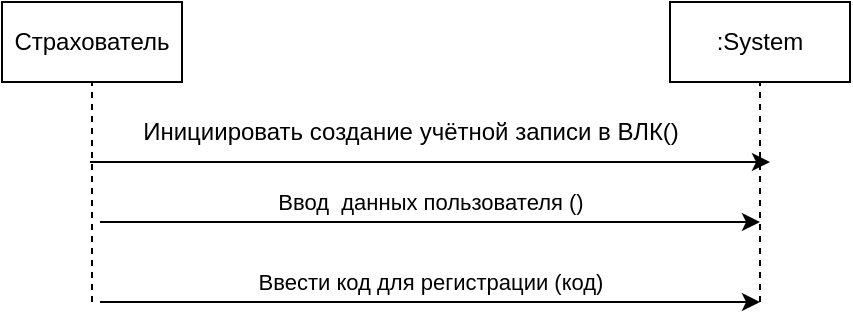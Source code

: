 <mxfile version="23.1.5" type="embed" pages="10">
  <diagram name="Создание учётной записи в ВЛК" id="D1DBwT71Y2lzGkE738fn">
    <mxGraphModel dx="872" dy="580" grid="1" gridSize="10" guides="1" tooltips="1" connect="1" arrows="1" fold="1" page="1" pageScale="1" pageWidth="827" pageHeight="1169" math="0" shadow="0">
      <root>
        <mxCell id="0" />
        <mxCell id="1" parent="0" />
        <mxCell id="9K1m9MfRZ--dqQKNKmwH-1" value="Страхователь" style="rounded=0;whiteSpace=wrap;html=1;" parent="1" vertex="1">
          <mxGeometry x="156" y="210" width="90" height="40" as="geometry" />
        </mxCell>
        <mxCell id="9K1m9MfRZ--dqQKNKmwH-3" value=":System" style="rounded=0;whiteSpace=wrap;html=1;" parent="1" vertex="1">
          <mxGeometry x="490" y="210" width="90" height="40" as="geometry" />
        </mxCell>
        <mxCell id="9K1m9MfRZ--dqQKNKmwH-4" value="" style="endArrow=none;dashed=1;html=1;rounded=0;entryX=0.5;entryY=1;entryDx=0;entryDy=0;" parent="1" target="9K1m9MfRZ--dqQKNKmwH-1" edge="1">
          <mxGeometry width="50" height="50" relative="1" as="geometry">
            <mxPoint x="201" y="360" as="sourcePoint" />
            <mxPoint x="160" y="380" as="targetPoint" />
          </mxGeometry>
        </mxCell>
        <mxCell id="9K1m9MfRZ--dqQKNKmwH-5" value="" style="endArrow=none;dashed=1;html=1;rounded=0;entryX=0.5;entryY=1;entryDx=0;entryDy=0;" parent="1" target="9K1m9MfRZ--dqQKNKmwH-3" edge="1">
          <mxGeometry width="50" height="50" relative="1" as="geometry">
            <mxPoint x="535" y="360" as="sourcePoint" />
            <mxPoint x="318" y="260" as="targetPoint" />
          </mxGeometry>
        </mxCell>
        <mxCell id="9K1m9MfRZ--dqQKNKmwH-6" value="" style="endArrow=classic;html=1;rounded=0;" parent="1" edge="1">
          <mxGeometry width="50" height="50" relative="1" as="geometry">
            <mxPoint x="200" y="290" as="sourcePoint" />
            <mxPoint x="540" y="290" as="targetPoint" />
          </mxGeometry>
        </mxCell>
        <mxCell id="9K1m9MfRZ--dqQKNKmwH-8" value="Инициировать создание учётной записи в ВЛК()" style="text;html=1;align=center;verticalAlign=middle;resizable=0;points=[];autosize=1;strokeColor=none;fillColor=none;" parent="1" vertex="1">
          <mxGeometry x="215" y="260" width="290" height="30" as="geometry" />
        </mxCell>
        <mxCell id="9K1m9MfRZ--dqQKNKmwH-11" value="" style="endArrow=classic;html=1;rounded=0;" parent="1" edge="1">
          <mxGeometry width="50" height="50" relative="1" as="geometry">
            <mxPoint x="205" y="320" as="sourcePoint" />
            <mxPoint x="535" y="320" as="targetPoint" />
          </mxGeometry>
        </mxCell>
        <mxCell id="9K1m9MfRZ--dqQKNKmwH-13" value="Ввод&amp;nbsp; данных пользователя ()" style="edgeLabel;html=1;align=center;verticalAlign=middle;resizable=0;points=[];" parent="9K1m9MfRZ--dqQKNKmwH-11" vertex="1" connectable="0">
          <mxGeometry x="-0.188" y="-1" relative="1" as="geometry">
            <mxPoint x="31" y="-11" as="offset" />
          </mxGeometry>
        </mxCell>
        <mxCell id="9K1m9MfRZ--dqQKNKmwH-16" value="" style="endArrow=classic;html=1;rounded=0;" parent="1" edge="1">
          <mxGeometry width="50" height="50" relative="1" as="geometry">
            <mxPoint x="205" y="360" as="sourcePoint" />
            <mxPoint x="535" y="360" as="targetPoint" />
          </mxGeometry>
        </mxCell>
        <mxCell id="9K1m9MfRZ--dqQKNKmwH-17" value="Ввести код для регистрации (код)" style="edgeLabel;html=1;align=center;verticalAlign=middle;resizable=0;points=[];" parent="9K1m9MfRZ--dqQKNKmwH-16" vertex="1" connectable="0">
          <mxGeometry x="-0.388" y="3" relative="1" as="geometry">
            <mxPoint x="64" y="-7" as="offset" />
          </mxGeometry>
        </mxCell>
      </root>
    </mxGraphModel>
  </diagram>
  <diagram id="n8gFC1q1S-uwzJMa5nHl" name="Авторизация в ВЛК">
    <mxGraphModel dx="872" dy="580" grid="1" gridSize="10" guides="1" tooltips="1" connect="1" arrows="1" fold="1" page="1" pageScale="1" pageWidth="850" pageHeight="1100" math="0" shadow="0">
      <root>
        <mxCell id="0" />
        <mxCell id="1" parent="0" />
        <mxCell id="sMn4GsaQ2AjU46EW3NR0-1" value="Страхователь" style="rounded=0;whiteSpace=wrap;html=1;fontFamily=Times New Roman;fontSize=22;" parent="1" vertex="1">
          <mxGeometry x="4" y="3" width="154" height="79" as="geometry" />
        </mxCell>
        <mxCell id="sMn4GsaQ2AjU46EW3NR0-2" value=":System" style="rounded=0;whiteSpace=wrap;html=1;fontFamily=Times New Roman;fontSize=22;" parent="1" vertex="1">
          <mxGeometry x="335" y="3" width="154" height="79" as="geometry" />
        </mxCell>
        <mxCell id="sMn4GsaQ2AjU46EW3NR0-3" value="" style="endArrow=none;html=1;rounded=0;fontSize=12;startSize=8;endSize=8;curved=1;entryX=0.5;entryY=1;entryDx=0;entryDy=0;" parent="1" target="sMn4GsaQ2AjU46EW3NR0-1" edge="1">
          <mxGeometry width="50" height="50" relative="1" as="geometry">
            <mxPoint x="81" y="130" as="sourcePoint" />
            <mxPoint x="115" y="260" as="targetPoint" />
          </mxGeometry>
        </mxCell>
        <mxCell id="sMn4GsaQ2AjU46EW3NR0-4" value="" style="endArrow=none;html=1;rounded=0;fontSize=12;startSize=8;endSize=8;curved=1;entryX=0.5;entryY=1;entryDx=0;entryDy=0;" parent="1" target="sMn4GsaQ2AjU46EW3NR0-2" edge="1">
          <mxGeometry width="50" height="50" relative="1" as="geometry">
            <mxPoint x="412" y="130" as="sourcePoint" />
            <mxPoint x="314" y="345" as="targetPoint" />
          </mxGeometry>
        </mxCell>
        <mxCell id="sMn4GsaQ2AjU46EW3NR0-5" value="" style="endArrow=classic;html=1;rounded=0;fontSize=12;startSize=8;endSize=8;curved=1;" parent="1" edge="1">
          <mxGeometry width="50" height="50" relative="1" as="geometry">
            <mxPoint x="83" y="132" as="sourcePoint" />
            <mxPoint x="411" y="132" as="targetPoint" />
          </mxGeometry>
        </mxCell>
        <mxCell id="sMn4GsaQ2AjU46EW3NR0-6" value="Запрос на авторизацию(логин, пароль)" style="text;html=1;align=center;verticalAlign=middle;whiteSpace=wrap;rounded=0;fontSize=16;" parent="1" vertex="1">
          <mxGeometry x="100" y="104" width="300" height="30" as="geometry" />
        </mxCell>
      </root>
    </mxGraphModel>
  </diagram>
  <diagram id="InL3o0xp27hNIFQzQBOA" name="Изменение почты или номера телефона">
    <mxGraphModel dx="1112" dy="580" grid="1" gridSize="10" guides="1" tooltips="1" connect="1" arrows="1" fold="1" page="1" pageScale="1" pageWidth="850" pageHeight="1100" math="0" shadow="0">
      <root>
        <mxCell id="0" />
        <mxCell id="1" parent="0" />
        <mxCell id="pcYTjJDca1jrbeCu4Dm2-1" value="Страхователь" style="rounded=0;whiteSpace=wrap;html=1;fontFamily=Times New Roman;fontSize=22;" vertex="1" parent="1">
          <mxGeometry x="14" y="13" width="154" height="79" as="geometry" />
        </mxCell>
        <mxCell id="pcYTjJDca1jrbeCu4Dm2-2" value=":System" style="rounded=0;whiteSpace=wrap;html=1;fontFamily=Times New Roman;fontSize=22;" vertex="1" parent="1">
          <mxGeometry x="345" y="13" width="154" height="79" as="geometry" />
        </mxCell>
        <mxCell id="pcYTjJDca1jrbeCu4Dm2-3" value="" style="endArrow=none;html=1;rounded=0;fontSize=12;startSize=8;endSize=8;curved=1;entryX=0.5;entryY=1;entryDx=0;entryDy=0;" edge="1" parent="1" target="pcYTjJDca1jrbeCu4Dm2-1">
          <mxGeometry width="50" height="50" relative="1" as="geometry">
            <mxPoint x="91" y="290" as="sourcePoint" />
            <mxPoint x="125" y="270" as="targetPoint" />
          </mxGeometry>
        </mxCell>
        <mxCell id="pcYTjJDca1jrbeCu4Dm2-4" value="" style="endArrow=none;html=1;rounded=0;fontSize=12;startSize=8;endSize=8;curved=1;entryX=0.5;entryY=1;entryDx=0;entryDy=0;" edge="1" parent="1" target="pcYTjJDca1jrbeCu4Dm2-2">
          <mxGeometry width="50" height="50" relative="1" as="geometry">
            <mxPoint x="422" y="280" as="sourcePoint" />
            <mxPoint x="324" y="355" as="targetPoint" />
          </mxGeometry>
        </mxCell>
        <mxCell id="pcYTjJDca1jrbeCu4Dm2-5" value="" style="endArrow=classic;html=1;rounded=0;fontSize=12;startSize=8;endSize=8;curved=1;" edge="1" parent="1">
          <mxGeometry width="50" height="50" relative="1" as="geometry">
            <mxPoint x="93" y="142" as="sourcePoint" />
            <mxPoint x="421" y="142" as="targetPoint" />
          </mxGeometry>
        </mxCell>
        <mxCell id="pcYTjJDca1jrbeCu4Dm2-6" value="Запрос на изменение электронной почты (новая электронная почта)&amp;nbsp;" style="text;html=1;align=center;verticalAlign=middle;whiteSpace=wrap;rounded=0;fontSize=16;" vertex="1" parent="1">
          <mxGeometry x="100" y="120" width="310" height="6" as="geometry" />
        </mxCell>
        <mxCell id="pcYTjJDca1jrbeCu4Dm2-10" value="" style="endArrow=classic;html=1;rounded=0;" edge="1" parent="1">
          <mxGeometry width="50" height="50" relative="1" as="geometry">
            <mxPoint x="420" y="190" as="sourcePoint" />
            <mxPoint x="100" y="190" as="targetPoint" />
          </mxGeometry>
        </mxCell>
        <mxCell id="pcYTjJDca1jrbeCu4Dm2-12" value="Выслать код на почту, указанную пользователем(код)" style="text;html=1;align=center;verticalAlign=middle;resizable=0;points=[];autosize=1;strokeColor=none;fillColor=none;" vertex="1" parent="1">
          <mxGeometry x="100" y="160" width="320" height="30" as="geometry" />
        </mxCell>
        <mxCell id="pcYTjJDca1jrbeCu4Dm2-13" value="" style="endArrow=classic;html=1;rounded=0;" edge="1" parent="1">
          <mxGeometry width="50" height="50" relative="1" as="geometry">
            <mxPoint x="100" y="230" as="sourcePoint" />
            <mxPoint x="420" y="230" as="targetPoint" />
          </mxGeometry>
        </mxCell>
        <mxCell id="pcYTjJDca1jrbeCu4Dm2-14" value="Ввод кода из сообщения(код)" style="text;html=1;align=center;verticalAlign=middle;resizable=0;points=[];autosize=1;strokeColor=none;fillColor=none;" vertex="1" parent="1">
          <mxGeometry x="155" y="200" width="190" height="30" as="geometry" />
        </mxCell>
        <mxCell id="pcYTjJDca1jrbeCu4Dm2-15" value="" style="endArrow=classic;html=1;rounded=0;" edge="1" parent="1">
          <mxGeometry width="50" height="50" relative="1" as="geometry">
            <mxPoint x="420" y="280" as="sourcePoint" />
            <mxPoint x="100" y="280" as="targetPoint" />
          </mxGeometry>
        </mxCell>
        <mxCell id="pcYTjJDca1jrbeCu4Dm2-16" value="Отобразить результат проверки()" style="text;html=1;align=center;verticalAlign=middle;resizable=0;points=[];autosize=1;strokeColor=none;fillColor=none;" vertex="1" parent="1">
          <mxGeometry x="145" y="250" width="210" height="30" as="geometry" />
        </mxCell>
      </root>
    </mxGraphModel>
  </diagram>
  <diagram id="FQjCx-P9aMCZnTtmuSrK" name="Изменение номера телефона">
    <mxGraphModel dx="1112" dy="580" grid="1" gridSize="10" guides="1" tooltips="1" connect="1" arrows="1" fold="1" page="1" pageScale="1" pageWidth="850" pageHeight="1100" math="0" shadow="0">
      <root>
        <mxCell id="0" />
        <mxCell id="1" parent="0" />
        <mxCell id="_om_pgwsNTFnXwhk4O_g-1" value="Страхователь" style="rounded=0;whiteSpace=wrap;html=1;fontFamily=Times New Roman;fontSize=22;" vertex="1" parent="1">
          <mxGeometry x="550" y="13" width="154" height="79" as="geometry" />
        </mxCell>
        <mxCell id="_om_pgwsNTFnXwhk4O_g-2" value=":System" style="rounded=0;whiteSpace=wrap;html=1;fontFamily=Times New Roman;fontSize=22;" vertex="1" parent="1">
          <mxGeometry x="881" y="13" width="154" height="79" as="geometry" />
        </mxCell>
        <mxCell id="_om_pgwsNTFnXwhk4O_g-3" value="" style="endArrow=none;html=1;rounded=0;fontSize=12;startSize=8;endSize=8;curved=1;entryX=0.5;entryY=1;entryDx=0;entryDy=0;" edge="1" parent="1" target="_om_pgwsNTFnXwhk4O_g-1">
          <mxGeometry width="50" height="50" relative="1" as="geometry">
            <mxPoint x="627" y="290" as="sourcePoint" />
            <mxPoint x="661" y="270" as="targetPoint" />
          </mxGeometry>
        </mxCell>
        <mxCell id="_om_pgwsNTFnXwhk4O_g-4" value="" style="endArrow=none;html=1;rounded=0;fontSize=12;startSize=8;endSize=8;curved=1;entryX=0.5;entryY=1;entryDx=0;entryDy=0;" edge="1" parent="1" target="_om_pgwsNTFnXwhk4O_g-2">
          <mxGeometry width="50" height="50" relative="1" as="geometry">
            <mxPoint x="958" y="280" as="sourcePoint" />
            <mxPoint x="860" y="355" as="targetPoint" />
          </mxGeometry>
        </mxCell>
        <mxCell id="_om_pgwsNTFnXwhk4O_g-5" value="" style="endArrow=classic;html=1;rounded=0;fontSize=12;startSize=8;endSize=8;curved=1;" edge="1" parent="1">
          <mxGeometry width="50" height="50" relative="1" as="geometry">
            <mxPoint x="629" y="142" as="sourcePoint" />
            <mxPoint x="957" y="142" as="targetPoint" />
          </mxGeometry>
        </mxCell>
        <mxCell id="_om_pgwsNTFnXwhk4O_g-6" value="Запрос на изменение номера телефона (новый номер телефона)&amp;nbsp;" style="text;html=1;align=center;verticalAlign=middle;whiteSpace=wrap;rounded=0;fontSize=16;" vertex="1" parent="1">
          <mxGeometry x="636" y="120" width="310" height="6" as="geometry" />
        </mxCell>
        <mxCell id="_om_pgwsNTFnXwhk4O_g-7" value="" style="endArrow=classic;html=1;rounded=0;" edge="1" parent="1">
          <mxGeometry width="50" height="50" relative="1" as="geometry">
            <mxPoint x="956" y="190" as="sourcePoint" />
            <mxPoint x="636" y="190" as="targetPoint" />
          </mxGeometry>
        </mxCell>
        <mxCell id="_om_pgwsNTFnXwhk4O_g-8" value="Выслать код на номер телефона,&lt;br&gt;&amp;nbsp;указанный пользователем(код)" style="text;html=1;align=center;verticalAlign=middle;resizable=0;points=[];autosize=1;strokeColor=none;fillColor=none;" vertex="1" parent="1">
          <mxGeometry x="691" y="155" width="210" height="40" as="geometry" />
        </mxCell>
        <mxCell id="_om_pgwsNTFnXwhk4O_g-9" value="" style="endArrow=classic;html=1;rounded=0;" edge="1" parent="1">
          <mxGeometry width="50" height="50" relative="1" as="geometry">
            <mxPoint x="636" y="230" as="sourcePoint" />
            <mxPoint x="956" y="230" as="targetPoint" />
          </mxGeometry>
        </mxCell>
        <mxCell id="_om_pgwsNTFnXwhk4O_g-10" value="Ввод кода из сообщения(код)" style="text;html=1;align=center;verticalAlign=middle;resizable=0;points=[];autosize=1;strokeColor=none;fillColor=none;" vertex="1" parent="1">
          <mxGeometry x="691" y="200" width="190" height="30" as="geometry" />
        </mxCell>
        <mxCell id="_om_pgwsNTFnXwhk4O_g-11" value="" style="endArrow=classic;html=1;rounded=0;" edge="1" parent="1">
          <mxGeometry width="50" height="50" relative="1" as="geometry">
            <mxPoint x="956" y="280" as="sourcePoint" />
            <mxPoint x="636" y="280" as="targetPoint" />
          </mxGeometry>
        </mxCell>
        <mxCell id="_om_pgwsNTFnXwhk4O_g-12" value="Отобразить результат проверки()" style="text;html=1;align=center;verticalAlign=middle;resizable=0;points=[];autosize=1;strokeColor=none;fillColor=none;" vertex="1" parent="1">
          <mxGeometry x="681" y="250" width="210" height="30" as="geometry" />
        </mxCell>
      </root>
    </mxGraphModel>
  </diagram>
  <diagram id="vcXvFB1ysGo9rtlhxZKy" name="Просмотр клиентских данных">
    <mxGraphModel dx="872" dy="580" grid="1" gridSize="10" guides="1" tooltips="1" connect="1" arrows="1" fold="1" page="1" pageScale="1" pageWidth="850" pageHeight="1100" math="0" shadow="0">
      <root>
        <mxCell id="0" />
        <mxCell id="1" parent="0" />
        <mxCell id="LGN1BPp3_fB4l3qRqVwp-1" value="Страхователь" style="rounded=0;whiteSpace=wrap;html=1;fontFamily=Times New Roman;fontSize=22;" parent="1" vertex="1">
          <mxGeometry x="14" y="13" width="154" height="79" as="geometry" />
        </mxCell>
        <mxCell id="LGN1BPp3_fB4l3qRqVwp-2" value=":System" style="rounded=0;whiteSpace=wrap;html=1;fontFamily=Times New Roman;fontSize=22;" parent="1" vertex="1">
          <mxGeometry x="345" y="13" width="154" height="79" as="geometry" />
        </mxCell>
        <mxCell id="LGN1BPp3_fB4l3qRqVwp-3" value="" style="endArrow=none;html=1;rounded=0;fontSize=12;startSize=8;endSize=8;curved=1;entryX=0.5;entryY=1;entryDx=0;entryDy=0;" parent="1" target="LGN1BPp3_fB4l3qRqVwp-1" edge="1">
          <mxGeometry width="50" height="50" relative="1" as="geometry">
            <mxPoint x="91" y="140" as="sourcePoint" />
            <mxPoint x="125" y="270" as="targetPoint" />
          </mxGeometry>
        </mxCell>
        <mxCell id="LGN1BPp3_fB4l3qRqVwp-4" value="" style="endArrow=none;html=1;rounded=0;fontSize=12;startSize=8;endSize=8;curved=1;entryX=0.5;entryY=1;entryDx=0;entryDy=0;" parent="1" target="LGN1BPp3_fB4l3qRqVwp-2" edge="1">
          <mxGeometry width="50" height="50" relative="1" as="geometry">
            <mxPoint x="422" y="140" as="sourcePoint" />
            <mxPoint x="324" y="355" as="targetPoint" />
          </mxGeometry>
        </mxCell>
        <mxCell id="LGN1BPp3_fB4l3qRqVwp-5" value="" style="endArrow=classic;html=1;rounded=0;fontSize=12;startSize=8;endSize=8;curved=1;" parent="1" edge="1">
          <mxGeometry width="50" height="50" relative="1" as="geometry">
            <mxPoint x="93" y="142" as="sourcePoint" />
            <mxPoint x="421" y="142" as="targetPoint" />
          </mxGeometry>
        </mxCell>
        <mxCell id="LGN1BPp3_fB4l3qRqVwp-6" value="Запрос на получение клиентских данных(id страхователя)" style="text;html=1;align=center;verticalAlign=middle;whiteSpace=wrap;rounded=0;fontSize=16;" parent="1" vertex="1">
          <mxGeometry x="150" y="100" width="208" height="30" as="geometry" />
        </mxCell>
      </root>
    </mxGraphModel>
  </diagram>
  <diagram id="ggyNemGRbyas3hvRtvYN" name="Удаление учётной записи">
    <mxGraphModel dx="872" dy="580" grid="1" gridSize="10" guides="1" tooltips="1" connect="1" arrows="1" fold="1" page="1" pageScale="1" pageWidth="850" pageHeight="1100" math="0" shadow="0">
      <root>
        <mxCell id="0" />
        <mxCell id="1" parent="0" />
        <mxCell id="z5D-WwMQPpGvMNh0VOFS-1" value="Страхователь" style="rounded=0;whiteSpace=wrap;html=1;fontFamily=Times New Roman;fontSize=22;" parent="1" vertex="1">
          <mxGeometry x="14" y="13" width="154" height="79" as="geometry" />
        </mxCell>
        <mxCell id="z5D-WwMQPpGvMNh0VOFS-2" value=":System" style="rounded=0;whiteSpace=wrap;html=1;fontFamily=Times New Roman;fontSize=22;" parent="1" vertex="1">
          <mxGeometry x="345" y="13" width="154" height="79" as="geometry" />
        </mxCell>
        <mxCell id="z5D-WwMQPpGvMNh0VOFS-3" value="" style="endArrow=none;html=1;rounded=0;fontSize=12;startSize=8;endSize=8;curved=1;entryX=0.5;entryY=1;entryDx=0;entryDy=0;" parent="1" target="z5D-WwMQPpGvMNh0VOFS-1" edge="1">
          <mxGeometry width="50" height="50" relative="1" as="geometry">
            <mxPoint x="91" y="190" as="sourcePoint" />
            <mxPoint x="125" y="270" as="targetPoint" />
          </mxGeometry>
        </mxCell>
        <mxCell id="z5D-WwMQPpGvMNh0VOFS-4" value="" style="endArrow=none;html=1;rounded=0;fontSize=12;startSize=8;endSize=8;curved=1;entryX=0.5;entryY=1;entryDx=0;entryDy=0;" parent="1" edge="1">
          <mxGeometry width="50" height="50" relative="1" as="geometry">
            <mxPoint x="423" y="190" as="sourcePoint" />
            <mxPoint x="423" y="92" as="targetPoint" />
          </mxGeometry>
        </mxCell>
        <mxCell id="z5D-WwMQPpGvMNh0VOFS-5" value="" style="endArrow=classic;html=1;rounded=0;fontSize=12;startSize=8;endSize=8;curved=1;" parent="1" edge="1">
          <mxGeometry width="50" height="50" relative="1" as="geometry">
            <mxPoint x="93" y="142" as="sourcePoint" />
            <mxPoint x="421" y="142" as="targetPoint" />
          </mxGeometry>
        </mxCell>
        <mxCell id="z5D-WwMQPpGvMNh0VOFS-6" value="Запрос на удаление учётной записи (id пользователя)" style="text;html=1;align=center;verticalAlign=middle;whiteSpace=wrap;rounded=0;fontSize=14;" parent="1" vertex="1">
          <mxGeometry x="150" y="110" width="208" height="30" as="geometry" />
        </mxCell>
        <mxCell id="z5D-WwMQPpGvMNh0VOFS-9" value="" style="endArrow=classic;html=1;rounded=0;" parent="1" edge="1">
          <mxGeometry width="50" height="50" relative="1" as="geometry">
            <mxPoint x="95" y="190" as="sourcePoint" />
            <mxPoint x="425" y="190" as="targetPoint" />
          </mxGeometry>
        </mxCell>
        <mxCell id="z5D-WwMQPpGvMNh0VOFS-10" value="Подтверждение операции()" style="text;html=1;align=center;verticalAlign=middle;resizable=0;points=[];autosize=1;strokeColor=none;fillColor=none;" parent="1" vertex="1">
          <mxGeometry x="165" y="160" width="180" height="30" as="geometry" />
        </mxCell>
      </root>
    </mxGraphModel>
  </diagram>
  <diagram id="Dq6Pfht_ZGR0hO6wROfK" name="Отключение учетной записи">
    <mxGraphModel dx="798" dy="448" grid="1" gridSize="10" guides="1" tooltips="1" connect="1" arrows="1" fold="1" page="1" pageScale="1" pageWidth="850" pageHeight="1100" math="0" shadow="0">
      <root>
        <mxCell id="0" />
        <mxCell id="1" parent="0" />
        <mxCell id="x6rA-FmVZZUVj-6B5RxN-1" value="Страховщик" style="rounded=0;whiteSpace=wrap;html=1;fontFamily=Times New Roman;fontSize=22;" vertex="1" parent="1">
          <mxGeometry x="14" y="13" width="154" height="79" as="geometry" />
        </mxCell>
        <mxCell id="x6rA-FmVZZUVj-6B5RxN-2" value=":System" style="rounded=0;whiteSpace=wrap;html=1;fontFamily=Times New Roman;fontSize=22;" vertex="1" parent="1">
          <mxGeometry x="345" y="13" width="154" height="79" as="geometry" />
        </mxCell>
        <mxCell id="x6rA-FmVZZUVj-6B5RxN-3" value="" style="endArrow=none;html=1;rounded=0;fontSize=12;startSize=8;endSize=8;curved=1;entryX=0.5;entryY=1;entryDx=0;entryDy=0;" edge="1" parent="1" target="x6rA-FmVZZUVj-6B5RxN-1">
          <mxGeometry width="50" height="50" relative="1" as="geometry">
            <mxPoint x="90" y="180" as="sourcePoint" />
            <mxPoint x="125" y="270" as="targetPoint" />
          </mxGeometry>
        </mxCell>
        <mxCell id="x6rA-FmVZZUVj-6B5RxN-4" value="" style="endArrow=none;html=1;rounded=0;fontSize=12;startSize=8;endSize=8;curved=1;entryX=0.5;entryY=1;entryDx=0;entryDy=0;" edge="1" parent="1">
          <mxGeometry width="50" height="50" relative="1" as="geometry">
            <mxPoint x="423" y="180" as="sourcePoint" />
            <mxPoint x="423" y="92" as="targetPoint" />
          </mxGeometry>
        </mxCell>
        <mxCell id="x6rA-FmVZZUVj-6B5RxN-5" value="" style="endArrow=classic;html=1;rounded=0;fontSize=12;startSize=8;endSize=8;curved=1;" edge="1" parent="1">
          <mxGeometry width="50" height="50" relative="1" as="geometry">
            <mxPoint x="93" y="142" as="sourcePoint" />
            <mxPoint x="421" y="142" as="targetPoint" />
          </mxGeometry>
        </mxCell>
        <mxCell id="x6rA-FmVZZUVj-6B5RxN-6" value="Запрос на отключение учётной записи (id пользователя)" style="text;html=1;align=center;verticalAlign=middle;whiteSpace=wrap;rounded=0;fontSize=14;" vertex="1" parent="1">
          <mxGeometry x="150" y="110" width="208" height="30" as="geometry" />
        </mxCell>
      </root>
    </mxGraphModel>
  </diagram>
  <diagram id="GpgfjMsnXNqiT57Pa8ee" name="Включение учётной записи в ВЛК">
    <mxGraphModel dx="798" dy="448" grid="1" gridSize="10" guides="1" tooltips="1" connect="1" arrows="1" fold="1" page="1" pageScale="1" pageWidth="850" pageHeight="1100" math="0" shadow="0">
      <root>
        <mxCell id="0" />
        <mxCell id="1" parent="0" />
        <mxCell id="Qym1wrVI5_YMQQp48NYO-1" value="Страховщик" style="rounded=0;whiteSpace=wrap;html=1;fontFamily=Times New Roman;fontSize=22;" parent="1" vertex="1">
          <mxGeometry x="14" y="13" width="154" height="79" as="geometry" />
        </mxCell>
        <mxCell id="Qym1wrVI5_YMQQp48NYO-2" value=":System" style="rounded=0;whiteSpace=wrap;html=1;fontFamily=Times New Roman;fontSize=22;" parent="1" vertex="1">
          <mxGeometry x="345" y="13" width="154" height="79" as="geometry" />
        </mxCell>
        <mxCell id="Qym1wrVI5_YMQQp48NYO-3" value="" style="endArrow=none;html=1;rounded=0;fontSize=12;startSize=8;endSize=8;curved=1;entryX=0.5;entryY=1;entryDx=0;entryDy=0;" parent="1" target="Qym1wrVI5_YMQQp48NYO-1" edge="1">
          <mxGeometry width="50" height="50" relative="1" as="geometry">
            <mxPoint x="91" y="180" as="sourcePoint" />
            <mxPoint x="125" y="270" as="targetPoint" />
          </mxGeometry>
        </mxCell>
        <mxCell id="Qym1wrVI5_YMQQp48NYO-4" value="" style="endArrow=none;html=1;rounded=0;fontSize=12;startSize=8;endSize=8;curved=1;entryX=0.5;entryY=1;entryDx=0;entryDy=0;" parent="1" edge="1">
          <mxGeometry width="50" height="50" relative="1" as="geometry">
            <mxPoint x="423" y="180" as="sourcePoint" />
            <mxPoint x="423" y="92" as="targetPoint" />
          </mxGeometry>
        </mxCell>
        <mxCell id="Qym1wrVI5_YMQQp48NYO-5" value="" style="endArrow=classic;html=1;rounded=0;fontSize=12;startSize=8;endSize=8;curved=1;" parent="1" edge="1">
          <mxGeometry width="50" height="50" relative="1" as="geometry">
            <mxPoint x="93" y="142" as="sourcePoint" />
            <mxPoint x="421" y="142" as="targetPoint" />
          </mxGeometry>
        </mxCell>
        <mxCell id="Qym1wrVI5_YMQQp48NYO-6" value="Запрос на включение учётной записи (id пользователя)" style="text;html=1;align=center;verticalAlign=middle;whiteSpace=wrap;rounded=0;fontSize=14;" parent="1" vertex="1">
          <mxGeometry x="150" y="110" width="208" height="30" as="geometry" />
        </mxCell>
        <mxCell id="Qym1wrVI5_YMQQp48NYO-11" value="" style="endArrow=classic;html=1;rounded=0;" parent="1" edge="1">
          <mxGeometry width="50" height="50" relative="1" as="geometry">
            <mxPoint x="420" y="180" as="sourcePoint" />
            <mxPoint x="100" y="180" as="targetPoint" />
          </mxGeometry>
        </mxCell>
        <mxCell id="Qym1wrVI5_YMQQp48NYO-15" value="Вернуть результат выполнения операции()" style="text;html=1;align=center;verticalAlign=middle;resizable=0;points=[];autosize=1;strokeColor=none;fillColor=none;" parent="1" vertex="1">
          <mxGeometry x="124" y="150" width="260" height="30" as="geometry" />
        </mxCell>
      </root>
    </mxGraphModel>
  </diagram>
  <diagram id="ZRXlt8vP-l28NlM-ba2S" name="Изменение ФИО клиента">
    <mxGraphModel dx="798" dy="448" grid="1" gridSize="10" guides="1" tooltips="1" connect="1" arrows="1" fold="1" page="1" pageScale="1" pageWidth="850" pageHeight="1100" math="0" shadow="0">
      <root>
        <mxCell id="0" />
        <mxCell id="1" parent="0" />
        <mxCell id="SEmZpJaW9HLiRHQIKeNA-1" value="Страховщик" style="rounded=0;whiteSpace=wrap;html=1;fontFamily=Times New Roman;fontSize=22;" vertex="1" parent="1">
          <mxGeometry x="14" y="13" width="154" height="79" as="geometry" />
        </mxCell>
        <mxCell id="SEmZpJaW9HLiRHQIKeNA-2" value=":System" style="rounded=0;whiteSpace=wrap;html=1;fontFamily=Times New Roman;fontSize=22;" vertex="1" parent="1">
          <mxGeometry x="345" y="13" width="154" height="79" as="geometry" />
        </mxCell>
        <mxCell id="SEmZpJaW9HLiRHQIKeNA-3" value="" style="endArrow=none;html=1;rounded=0;fontSize=12;startSize=8;endSize=8;curved=1;entryX=0.5;entryY=1;entryDx=0;entryDy=0;" edge="1" parent="1" target="SEmZpJaW9HLiRHQIKeNA-1">
          <mxGeometry width="50" height="50" relative="1" as="geometry">
            <mxPoint x="91" y="180" as="sourcePoint" />
            <mxPoint x="125" y="270" as="targetPoint" />
          </mxGeometry>
        </mxCell>
        <mxCell id="SEmZpJaW9HLiRHQIKeNA-4" value="" style="endArrow=none;html=1;rounded=0;fontSize=12;startSize=8;endSize=8;curved=1;entryX=0.5;entryY=1;entryDx=0;entryDy=0;" edge="1" parent="1">
          <mxGeometry width="50" height="50" relative="1" as="geometry">
            <mxPoint x="423" y="180" as="sourcePoint" />
            <mxPoint x="423" y="92" as="targetPoint" />
          </mxGeometry>
        </mxCell>
        <mxCell id="SEmZpJaW9HLiRHQIKeNA-5" value="" style="endArrow=classic;html=1;rounded=0;fontSize=12;startSize=8;endSize=8;curved=1;" edge="1" parent="1">
          <mxGeometry width="50" height="50" relative="1" as="geometry">
            <mxPoint x="93" y="142" as="sourcePoint" />
            <mxPoint x="421" y="142" as="targetPoint" />
          </mxGeometry>
        </mxCell>
        <mxCell id="SEmZpJaW9HLiRHQIKeNA-6" value="Запрос на изменение ФИО клиента (ФИО клиента)" style="text;html=1;align=center;verticalAlign=middle;whiteSpace=wrap;rounded=0;fontSize=14;" vertex="1" parent="1">
          <mxGeometry x="150" y="110" width="208" height="30" as="geometry" />
        </mxCell>
        <mxCell id="SEmZpJaW9HLiRHQIKeNA-7" value="" style="endArrow=classic;html=1;rounded=0;" edge="1" parent="1">
          <mxGeometry width="50" height="50" relative="1" as="geometry">
            <mxPoint x="420" y="180" as="sourcePoint" />
            <mxPoint x="100" y="180" as="targetPoint" />
          </mxGeometry>
        </mxCell>
        <mxCell id="SEmZpJaW9HLiRHQIKeNA-8" value="Результат операции" style="text;html=1;align=center;verticalAlign=middle;resizable=0;points=[];autosize=1;strokeColor=none;fillColor=none;" vertex="1" parent="1">
          <mxGeometry x="189" y="150" width="130" height="30" as="geometry" />
        </mxCell>
      </root>
    </mxGraphModel>
  </diagram>
  <diagram id="lSBzfJbQXRT6Xnh4K2Sq" name="Получение списка уведомлений по договору">
    <mxGraphModel dx="798" dy="448" grid="1" gridSize="10" guides="1" tooltips="1" connect="1" arrows="1" fold="1" page="1" pageScale="1" pageWidth="850" pageHeight="1100" math="0" shadow="0">
      <root>
        <mxCell id="0" />
        <mxCell id="1" parent="0" />
        <mxCell id="65ijW_sNBLtoR8XwwhnG-1" value="Страхователь" style="rounded=0;whiteSpace=wrap;html=1;fontFamily=Times New Roman;fontSize=22;" vertex="1" parent="1">
          <mxGeometry x="14" y="13" width="154" height="79" as="geometry" />
        </mxCell>
        <mxCell id="65ijW_sNBLtoR8XwwhnG-2" value=":System" style="rounded=0;whiteSpace=wrap;html=1;fontFamily=Times New Roman;fontSize=22;" vertex="1" parent="1">
          <mxGeometry x="345" y="13" width="154" height="79" as="geometry" />
        </mxCell>
        <mxCell id="65ijW_sNBLtoR8XwwhnG-3" value="" style="endArrow=none;html=1;rounded=0;fontSize=12;startSize=8;endSize=8;curved=1;entryX=0.5;entryY=1;entryDx=0;entryDy=0;" edge="1" parent="1" target="65ijW_sNBLtoR8XwwhnG-1">
          <mxGeometry width="50" height="50" relative="1" as="geometry">
            <mxPoint x="91" y="249" as="sourcePoint" />
            <mxPoint x="125" y="270" as="targetPoint" />
          </mxGeometry>
        </mxCell>
        <mxCell id="65ijW_sNBLtoR8XwwhnG-4" value="" style="endArrow=none;html=1;rounded=0;fontSize=12;startSize=8;endSize=8;curved=1;entryX=0.5;entryY=1;entryDx=0;entryDy=0;" edge="1" parent="1" target="65ijW_sNBLtoR8XwwhnG-2">
          <mxGeometry width="50" height="50" relative="1" as="geometry">
            <mxPoint x="422" y="250" as="sourcePoint" />
            <mxPoint x="324" y="355" as="targetPoint" />
          </mxGeometry>
        </mxCell>
        <mxCell id="65ijW_sNBLtoR8XwwhnG-5" value="" style="endArrow=classic;html=1;rounded=0;fontSize=12;startSize=8;endSize=8;curved=1;" edge="1" parent="1">
          <mxGeometry width="50" height="50" relative="1" as="geometry">
            <mxPoint x="93" y="142" as="sourcePoint" />
            <mxPoint x="421" y="142" as="targetPoint" />
          </mxGeometry>
        </mxCell>
        <mxCell id="65ijW_sNBLtoR8XwwhnG-6" value="Получить список уведомлений по договору (id договора)" style="text;html=1;align=center;verticalAlign=middle;whiteSpace=wrap;rounded=0;fontSize=16;" vertex="1" parent="1">
          <mxGeometry x="150" y="100" width="208" height="30" as="geometry" />
        </mxCell>
        <mxCell id="65ijW_sNBLtoR8XwwhnG-7" value="" style="endArrow=classic;html=1;rounded=0;" edge="1" parent="1">
          <mxGeometry width="50" height="50" relative="1" as="geometry">
            <mxPoint x="420" y="210" as="sourcePoint" />
            <mxPoint x="90" y="210" as="targetPoint" />
          </mxGeometry>
        </mxCell>
        <mxCell id="65ijW_sNBLtoR8XwwhnG-8" value="Список уведомлений" style="text;html=1;align=center;verticalAlign=middle;resizable=0;points=[];autosize=1;strokeColor=none;fillColor=none;" vertex="1" parent="1">
          <mxGeometry x="184" y="180" width="140" height="30" as="geometry" />
        </mxCell>
      </root>
    </mxGraphModel>
  </diagram>
</mxfile>
